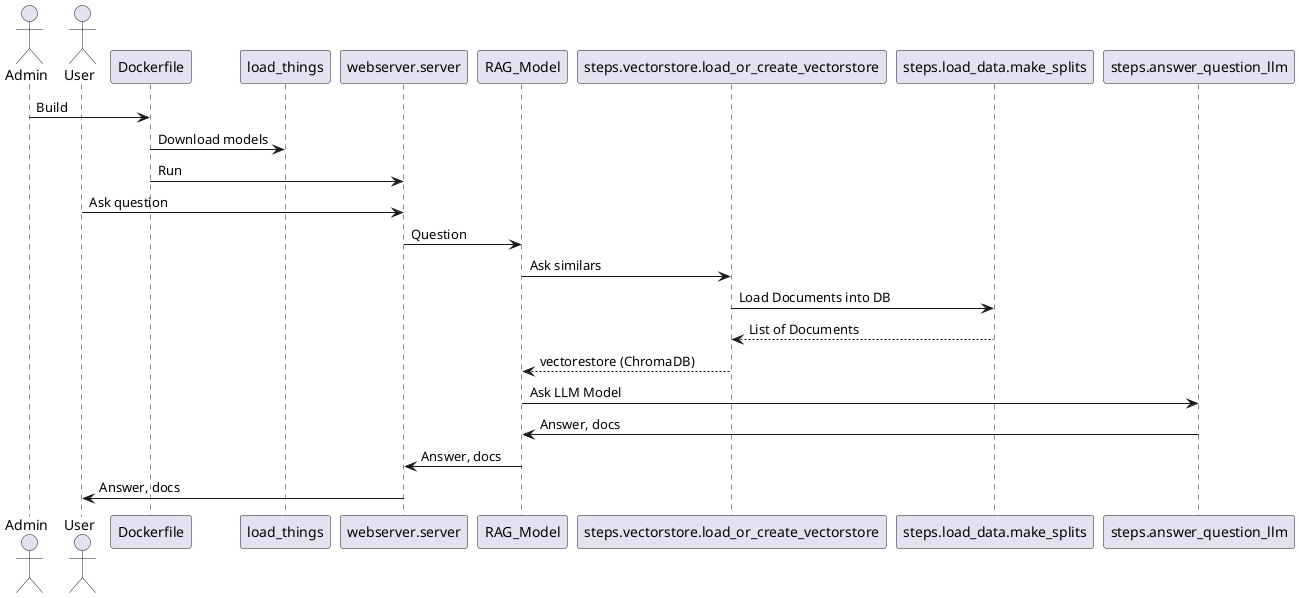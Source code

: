@startuml

actor Admin
actor User

Admin -> Dockerfile :Build
Dockerfile -> load_things : Download models
Dockerfile -> webserver.server : Run

User -> webserver.server : Ask question

webserver.server -> RAG_Model : Question

RAG_Model -> steps.vectorstore.load_or_create_vectorstore : Ask similars

steps.vectorstore.load_or_create_vectorstore -> steps.load_data.make_splits : Load Documents into DB

steps.load_data.make_splits --> steps.vectorstore.load_or_create_vectorstore : List of Documents

steps.vectorstore.load_or_create_vectorstore --> RAG_Model : vectorestore (ChromaDB)
RAG_Model -> steps.answer_question_llm : Ask LLM Model
steps.answer_question_llm -> RAG_Model : Answer, docs
RAG_Model -> webserver.server : Answer, docs

webserver.server -> User : Answer, docs

@enduml